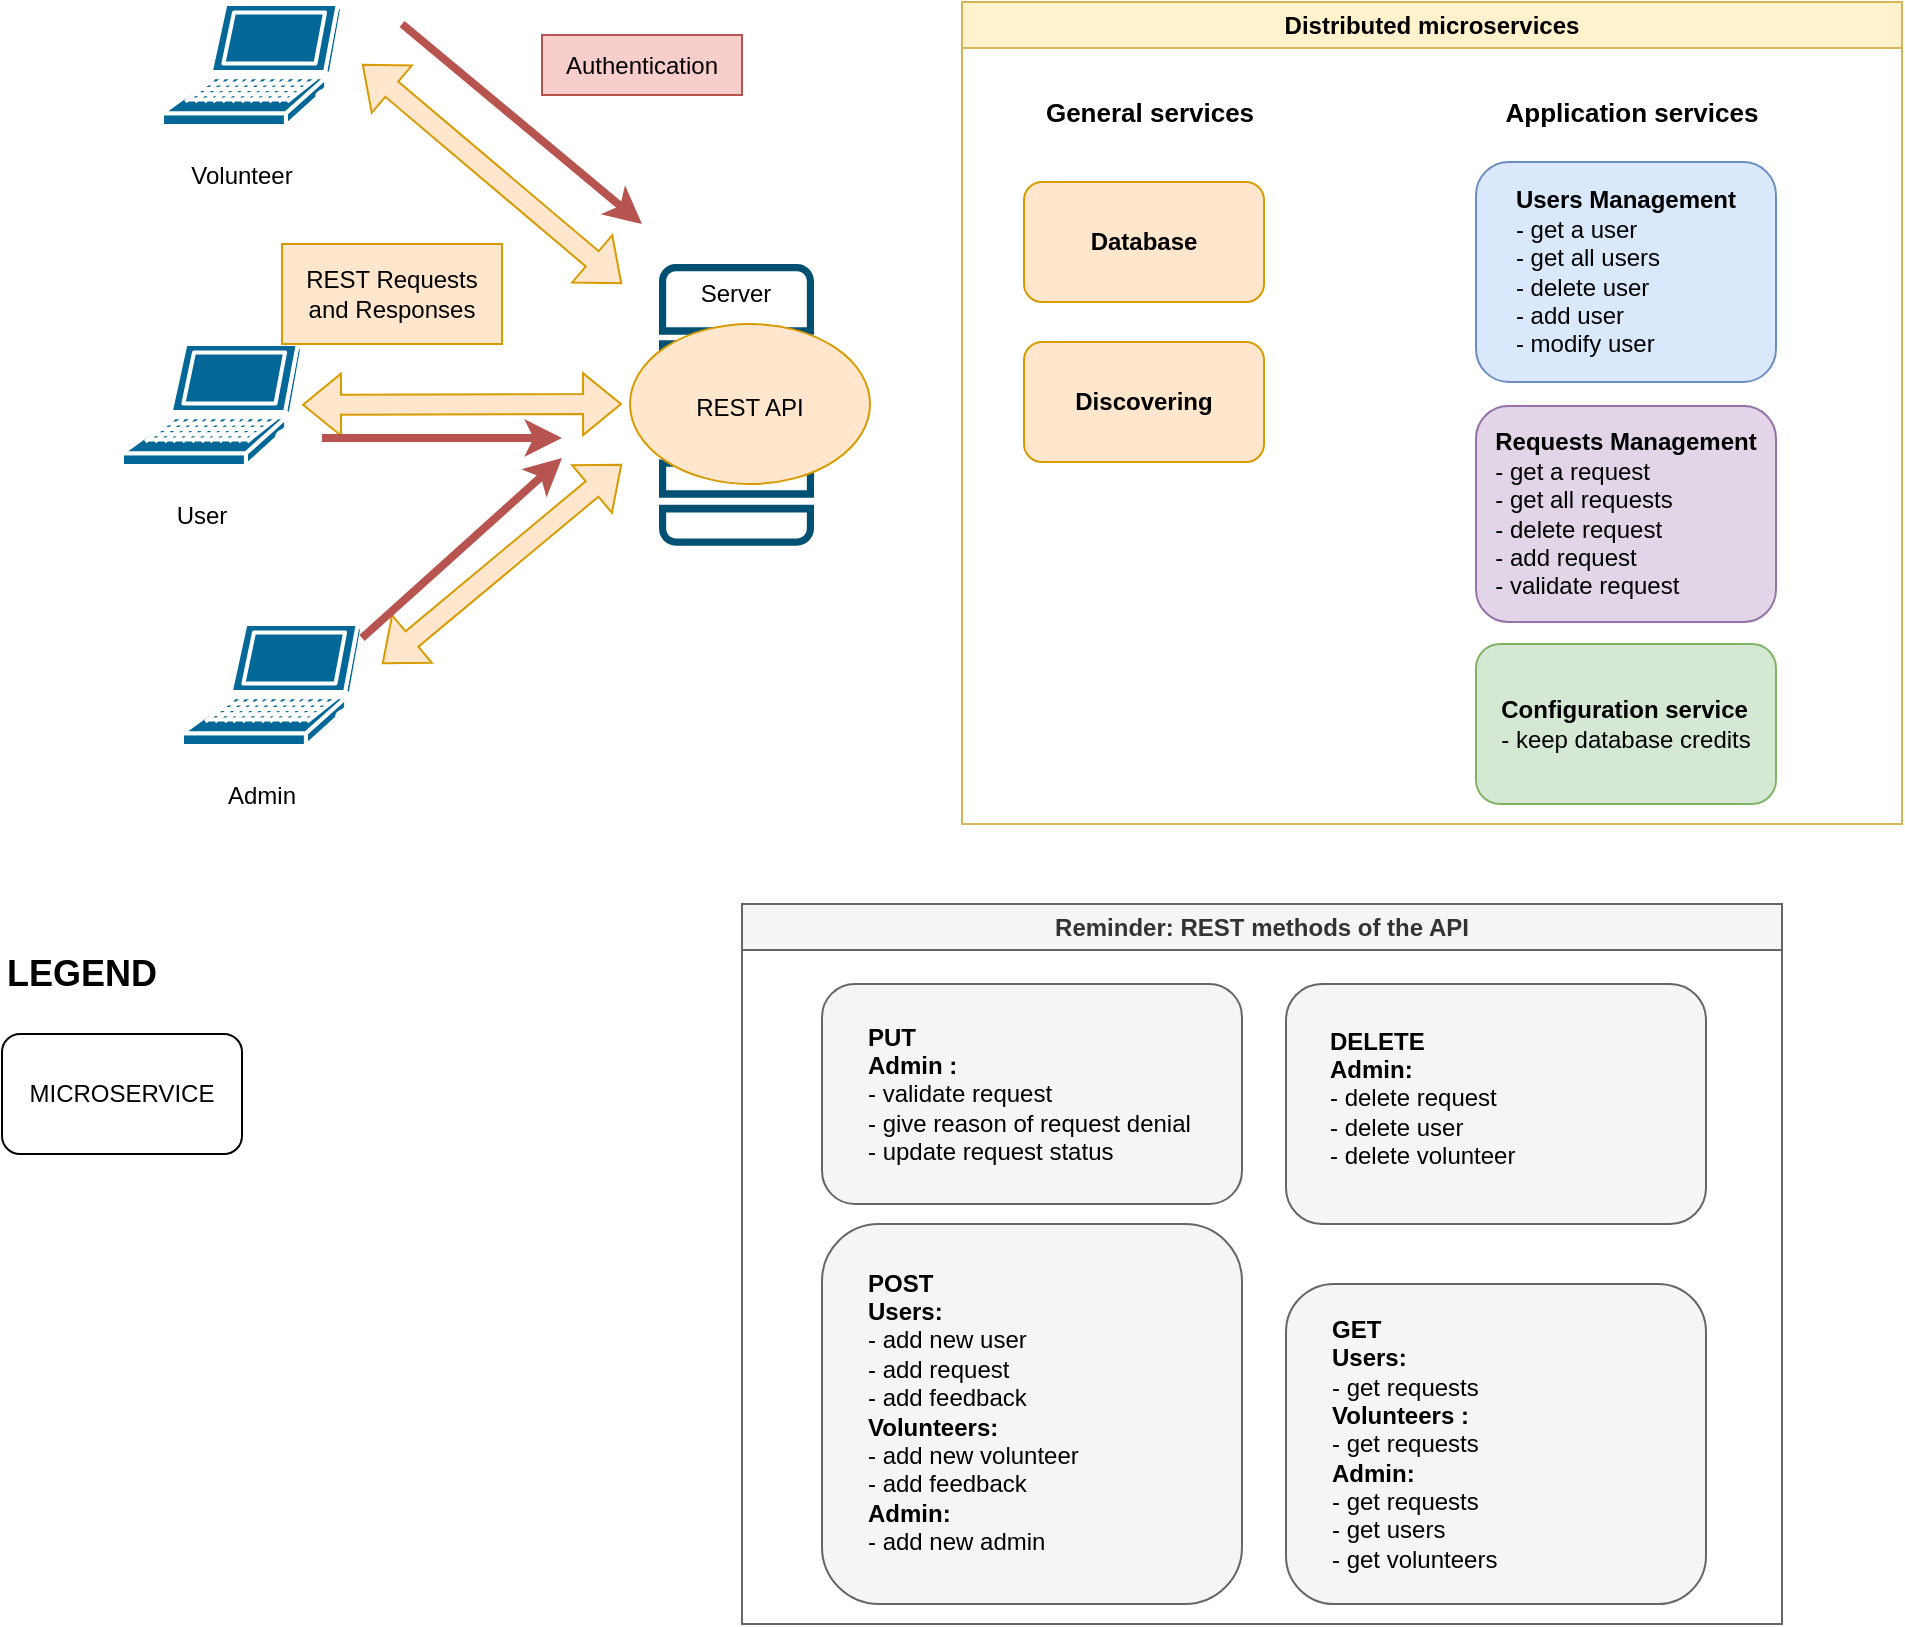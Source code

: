<mxfile version="22.1.2" type="device">
  <diagram name="Página-1" id="gXFmd8Pl4dVpZkX6u5_r">
    <mxGraphModel dx="1222" dy="798" grid="1" gridSize="10" guides="1" tooltips="1" connect="1" arrows="1" fold="1" page="1" pageScale="1" pageWidth="827" pageHeight="1169" math="0" shadow="0">
      <root>
        <mxCell id="0" />
        <mxCell id="1" parent="0" />
        <mxCell id="BgC6ItMGSIDItKIl8nBi-3" value="" style="sketch=0;points=[[0.015,0.015,0],[0.985,0.015,0],[0.985,0.985,0],[0.015,0.985,0],[0.25,0,0],[0.5,0,0],[0.75,0,0],[1,0.25,0],[1,0.5,0],[1,0.75,0],[0.75,1,0],[0.5,1,0],[0.25,1,0],[0,0.75,0],[0,0.5,0],[0,0.25,0]];verticalLabelPosition=bottom;html=1;verticalAlign=top;aspect=fixed;align=center;pointerEvents=1;shape=mxgraph.cisco19.server;fillColor=#005073;strokeColor=none;" parent="1" vertex="1">
          <mxGeometry x="368.5" y="170" width="77.5" height="140.91" as="geometry" />
        </mxCell>
        <mxCell id="BgC6ItMGSIDItKIl8nBi-12" value="" style="ellipse;whiteSpace=wrap;html=1;fillColor=#ffe6cc;strokeColor=#d79b00;" parent="1" vertex="1">
          <mxGeometry x="354" y="200" width="120" height="80" as="geometry" />
        </mxCell>
        <mxCell id="BgC6ItMGSIDItKIl8nBi-2" value="" style="shape=mxgraph.cisco.computers_and_peripherals.laptop;sketch=0;html=1;pointerEvents=1;dashed=0;fillColor=#036897;strokeColor=#ffffff;strokeWidth=2;verticalLabelPosition=bottom;verticalAlign=top;align=center;outlineConnect=0;" parent="1" vertex="1">
          <mxGeometry x="100" y="210" width="90" height="61" as="geometry" />
        </mxCell>
        <mxCell id="BgC6ItMGSIDItKIl8nBi-5" value="User" style="text;html=1;strokeColor=none;fillColor=none;align=center;verticalAlign=middle;whiteSpace=wrap;rounded=0;" parent="1" vertex="1">
          <mxGeometry x="110" y="280.91" width="60" height="30" as="geometry" />
        </mxCell>
        <mxCell id="BgC6ItMGSIDItKIl8nBi-6" value="REST API" style="text;html=1;strokeColor=none;fillColor=none;align=center;verticalAlign=middle;whiteSpace=wrap;rounded=0;" parent="1" vertex="1">
          <mxGeometry x="384" y="227" width="60" height="30" as="geometry" />
        </mxCell>
        <mxCell id="BgC6ItMGSIDItKIl8nBi-7" value="" style="shape=mxgraph.cisco.computers_and_peripherals.laptop;sketch=0;html=1;pointerEvents=1;dashed=0;fillColor=#036897;strokeColor=#ffffff;strokeWidth=2;verticalLabelPosition=bottom;verticalAlign=top;align=center;outlineConnect=0;" parent="1" vertex="1">
          <mxGeometry x="120" y="40" width="90" height="61" as="geometry" />
        </mxCell>
        <mxCell id="BgC6ItMGSIDItKIl8nBi-8" value="Volunteer" style="text;html=1;strokeColor=none;fillColor=none;align=center;verticalAlign=middle;whiteSpace=wrap;rounded=0;" parent="1" vertex="1">
          <mxGeometry x="130" y="110.91" width="60" height="30" as="geometry" />
        </mxCell>
        <mxCell id="BgC6ItMGSIDItKIl8nBi-9" value="" style="shape=mxgraph.cisco.computers_and_peripherals.laptop;sketch=0;html=1;pointerEvents=1;dashed=0;fillColor=#036897;strokeColor=#ffffff;strokeWidth=2;verticalLabelPosition=bottom;verticalAlign=top;align=center;outlineConnect=0;" parent="1" vertex="1">
          <mxGeometry x="130" y="350" width="90" height="61" as="geometry" />
        </mxCell>
        <mxCell id="BgC6ItMGSIDItKIl8nBi-10" value="Admin" style="text;html=1;strokeColor=none;fillColor=none;align=center;verticalAlign=middle;whiteSpace=wrap;rounded=0;" parent="1" vertex="1">
          <mxGeometry x="140" y="420.91" width="60" height="30" as="geometry" />
        </mxCell>
        <mxCell id="BgC6ItMGSIDItKIl8nBi-17" value="" style="rounded=1;whiteSpace=wrap;html=1;fillColor=#f5f5f5;strokeColor=#666666;fontColor=#333333;" parent="1" vertex="1">
          <mxGeometry x="450" y="530" width="210" height="110" as="geometry" />
        </mxCell>
        <mxCell id="BgC6ItMGSIDItKIl8nBi-18" value="&lt;b&gt;PUT&lt;/b&gt;&amp;nbsp;&lt;br&gt;&lt;b&gt;Admin :&amp;nbsp;&lt;/b&gt;&amp;nbsp;&lt;br style=&quot;border-color: var(--border-color);&quot;&gt;- validate request&lt;br&gt;- give reason of request denial&amp;nbsp;&lt;br&gt;- update request status" style="text;html=1;strokeColor=none;fillColor=none;align=left;verticalAlign=middle;whiteSpace=wrap;rounded=0;" parent="1" vertex="1">
          <mxGeometry x="471" y="540.91" width="170" height="89.09" as="geometry" />
        </mxCell>
        <mxCell id="BgC6ItMGSIDItKIl8nBi-26" value="" style="shape=flexArrow;endArrow=classic;startArrow=classic;html=1;rounded=0;fillColor=#ffe6cc;strokeColor=#d79b00;" parent="1" source="BgC6ItMGSIDItKIl8nBi-2" edge="1">
          <mxGeometry width="100" height="100" relative="1" as="geometry">
            <mxPoint x="202" y="300" as="sourcePoint" />
            <mxPoint x="350" y="240" as="targetPoint" />
          </mxGeometry>
        </mxCell>
        <mxCell id="BgC6ItMGSIDItKIl8nBi-27" value="" style="shape=flexArrow;endArrow=classic;startArrow=classic;html=1;rounded=0;fillColor=#ffe6cc;strokeColor=#d79b00;" parent="1" edge="1">
          <mxGeometry width="100" height="100" relative="1" as="geometry">
            <mxPoint x="230" y="370" as="sourcePoint" />
            <mxPoint x="350" y="270" as="targetPoint" />
          </mxGeometry>
        </mxCell>
        <mxCell id="BgC6ItMGSIDItKIl8nBi-28" value="" style="shape=flexArrow;endArrow=classic;startArrow=classic;html=1;rounded=0;fillColor=#ffe6cc;strokeColor=#d79b00;" parent="1" edge="1">
          <mxGeometry width="100" height="100" relative="1" as="geometry">
            <mxPoint x="220" y="70" as="sourcePoint" />
            <mxPoint x="350" y="180" as="targetPoint" />
          </mxGeometry>
        </mxCell>
        <mxCell id="BgC6ItMGSIDItKIl8nBi-38" value="Server" style="text;html=1;strokeColor=none;fillColor=none;align=center;verticalAlign=middle;whiteSpace=wrap;rounded=0;" parent="1" vertex="1">
          <mxGeometry x="377.25" y="170" width="60" height="30" as="geometry" />
        </mxCell>
        <mxCell id="OEpU-deIh2kAZYTxQja9-1" value="REST Requests and Responses" style="text;html=1;strokeColor=#d79b00;fillColor=#ffe6cc;align=center;verticalAlign=middle;whiteSpace=wrap;rounded=0;" parent="1" vertex="1">
          <mxGeometry x="180" y="160" width="110" height="50" as="geometry" />
        </mxCell>
        <mxCell id="OEpU-deIh2kAZYTxQja9-2" value="" style="endArrow=classic;html=1;rounded=0;fillColor=#f8cecc;strokeColor=#b85450;strokeWidth=4;" parent="1" edge="1">
          <mxGeometry width="50" height="50" relative="1" as="geometry">
            <mxPoint x="220" y="357" as="sourcePoint" />
            <mxPoint x="320" y="267" as="targetPoint" />
          </mxGeometry>
        </mxCell>
        <mxCell id="OEpU-deIh2kAZYTxQja9-4" value="Authentication" style="text;html=1;strokeColor=#b85450;fillColor=#f8cecc;align=center;verticalAlign=middle;whiteSpace=wrap;rounded=0;" parent="1" vertex="1">
          <mxGeometry x="310" y="55.5" width="100" height="30" as="geometry" />
        </mxCell>
        <mxCell id="OEpU-deIh2kAZYTxQja9-5" value="" style="rounded=1;whiteSpace=wrap;html=1;fillColor=#f5f5f5;strokeColor=#666666;fontColor=#333333;" parent="1" vertex="1">
          <mxGeometry x="450" y="650" width="210" height="190" as="geometry" />
        </mxCell>
        <mxCell id="OEpU-deIh2kAZYTxQja9-6" value="&lt;b&gt;POST&lt;/b&gt;&lt;br&gt;&lt;b&gt;Users:&lt;/b&gt;&lt;br&gt;-&amp;nbsp;add new user&lt;br&gt;- add request&lt;br&gt;- add feedback&amp;nbsp;&lt;br style=&quot;border-color: var(--border-color);&quot;&gt;&lt;b&gt;Volunteers:&amp;nbsp;&lt;/b&gt;&lt;br&gt;- add new volunteer&amp;nbsp;&lt;br&gt;- add feedback&amp;nbsp;&lt;br&gt;&lt;b&gt;Admin:&amp;nbsp;&lt;br&gt;&lt;/b&gt;- add new admin&amp;nbsp;&lt;br style=&quot;border-color: var(--border-color);&quot;&gt;" style="text;html=1;align=left;verticalAlign=middle;whiteSpace=wrap;rounded=0;" parent="1" vertex="1">
          <mxGeometry x="471" y="664.91" width="170" height="159.09" as="geometry" />
        </mxCell>
        <mxCell id="OEpU-deIh2kAZYTxQja9-7" value="" style="rounded=1;whiteSpace=wrap;html=1;fillColor=#f5f5f5;strokeColor=#666666;fontColor=#333333;" parent="1" vertex="1">
          <mxGeometry x="682" y="530" width="210" height="120" as="geometry" />
        </mxCell>
        <mxCell id="OEpU-deIh2kAZYTxQja9-8" value="&lt;b&gt;DELETE&lt;/b&gt;&lt;br&gt;&lt;b&gt;Admin:&lt;/b&gt;&lt;br&gt;- delete request&lt;br&gt;- delete user&lt;br&gt;- delete volunteer" style="text;html=1;strokeColor=none;fillColor=none;align=left;verticalAlign=middle;whiteSpace=wrap;rounded=0;" parent="1" vertex="1">
          <mxGeometry x="702" y="543" width="170" height="87" as="geometry" />
        </mxCell>
        <mxCell id="OEpU-deIh2kAZYTxQja9-9" value="" style="rounded=1;whiteSpace=wrap;html=1;fillColor=#f5f5f5;strokeColor=#666666;fontColor=#333333;" parent="1" vertex="1">
          <mxGeometry x="682" y="680" width="210" height="160" as="geometry" />
        </mxCell>
        <mxCell id="OEpU-deIh2kAZYTxQja9-10" value="&lt;b&gt;GET&lt;br&gt;Users:&amp;nbsp;&lt;/b&gt;&lt;br&gt;- get requests&amp;nbsp;&lt;br&gt;&lt;b&gt;Volunteers :&amp;nbsp;&lt;/b&gt;&lt;br&gt;- get requests&amp;nbsp;&lt;br style=&quot;border-color: var(--border-color);&quot;&gt;&lt;b&gt;Admin:&amp;nbsp;&lt;br&gt;&lt;/b&gt;- get requests&amp;nbsp;&lt;br&gt;- get users&lt;br&gt;- get volunteers" style="text;html=1;align=left;verticalAlign=middle;whiteSpace=wrap;rounded=0;" parent="1" vertex="1">
          <mxGeometry x="703" y="700.91" width="170" height="119.09" as="geometry" />
        </mxCell>
        <mxCell id="7OMzvZL8GsMiW6_qANO9-1" value="MICROSERVICE" style="rounded=1;whiteSpace=wrap;html=1;" parent="1" vertex="1">
          <mxGeometry x="40" y="555" width="120" height="60" as="geometry" />
        </mxCell>
        <mxCell id="7OMzvZL8GsMiW6_qANO9-2" value="&lt;font style=&quot;font-size: 18px;&quot;&gt;LEGEND&lt;/font&gt;" style="text;html=1;strokeColor=none;fillColor=none;align=center;verticalAlign=middle;whiteSpace=wrap;rounded=0;fontStyle=1" parent="1" vertex="1">
          <mxGeometry x="50" y="510" width="60" height="30" as="geometry" />
        </mxCell>
        <mxCell id="7OMzvZL8GsMiW6_qANO9-3" value="&lt;b&gt;Discovering&lt;/b&gt;" style="rounded=1;whiteSpace=wrap;html=1;fillColor=#ffe6cc;strokeColor=#d79b00;" parent="1" vertex="1">
          <mxGeometry x="551" y="209" width="120" height="60" as="geometry" />
        </mxCell>
        <mxCell id="7OMzvZL8GsMiW6_qANO9-4" value="&lt;b&gt;Database&lt;/b&gt;" style="rounded=1;whiteSpace=wrap;html=1;fillColor=#ffe6cc;strokeColor=#d79b00;" parent="1" vertex="1">
          <mxGeometry x="551" y="129" width="120" height="60" as="geometry" />
        </mxCell>
        <mxCell id="7OMzvZL8GsMiW6_qANO9-8" value="Reminder: REST methods of the API" style="swimlane;whiteSpace=wrap;html=1;fillColor=#f5f5f5;fontColor=#333333;strokeColor=#666666;" parent="1" vertex="1">
          <mxGeometry x="410" y="490" width="520" height="360" as="geometry" />
        </mxCell>
        <mxCell id="7OMzvZL8GsMiW6_qANO9-9" value="&lt;b&gt;&lt;font style=&quot;font-size: 13px;&quot;&gt;General services&lt;/font&gt;&lt;/b&gt;" style="text;html=1;strokeColor=none;fillColor=none;align=center;verticalAlign=middle;whiteSpace=wrap;rounded=0;" parent="1" vertex="1">
          <mxGeometry x="559" y="79" width="110" height="30" as="geometry" />
        </mxCell>
        <mxCell id="7OMzvZL8GsMiW6_qANO9-29" value="" style="endArrow=classic;html=1;rounded=0;fillColor=#f8cecc;strokeColor=#b85450;strokeWidth=4;" parent="1" edge="1">
          <mxGeometry width="50" height="50" relative="1" as="geometry">
            <mxPoint x="240" y="50" as="sourcePoint" />
            <mxPoint x="360" y="150" as="targetPoint" />
          </mxGeometry>
        </mxCell>
        <mxCell id="7OMzvZL8GsMiW6_qANO9-31" value="" style="endArrow=classic;html=1;rounded=0;fillColor=#f8cecc;strokeColor=#b85450;strokeWidth=4;" parent="1" edge="1">
          <mxGeometry width="50" height="50" relative="1" as="geometry">
            <mxPoint x="200" y="257" as="sourcePoint" />
            <mxPoint x="320" y="257" as="targetPoint" />
          </mxGeometry>
        </mxCell>
        <mxCell id="7OMzvZL8GsMiW6_qANO9-37" value="Distributed microservices" style="swimlane;whiteSpace=wrap;html=1;fillColor=#fff2cc;strokeColor=#d6b656;" parent="1" vertex="1">
          <mxGeometry x="520" y="39" width="470" height="411" as="geometry" />
        </mxCell>
        <mxCell id="7OMzvZL8GsMiW6_qANO9-33" value="&lt;div style=&quot;text-align: left;&quot;&gt;&lt;span style=&quot;background-color: initial;&quot;&gt;&lt;b&gt;Users Management&lt;/b&gt;&lt;/span&gt;&lt;/div&gt;&lt;div style=&quot;text-align: left;&quot;&gt;&lt;span style=&quot;background-color: initial;&quot;&gt;- get a user&lt;/span&gt;&lt;/div&gt;&lt;div style=&quot;text-align: left;&quot;&gt;&lt;span style=&quot;background-color: initial;&quot;&gt;- get all users&lt;/span&gt;&lt;/div&gt;&lt;div style=&quot;text-align: left;&quot;&gt;&lt;span style=&quot;background-color: initial;&quot;&gt;- delete user&lt;/span&gt;&lt;/div&gt;&lt;div style=&quot;text-align: left;&quot;&gt;&lt;span style=&quot;background-color: initial;&quot;&gt;- add user&lt;/span&gt;&lt;/div&gt;&lt;div style=&quot;text-align: left;&quot;&gt;&lt;span style=&quot;background-color: initial;&quot;&gt;- modify user&lt;/span&gt;&lt;/div&gt;" style="rounded=1;whiteSpace=wrap;html=1;fillColor=#dae8fc;strokeColor=#6c8ebf;" parent="7OMzvZL8GsMiW6_qANO9-37" vertex="1">
          <mxGeometry x="257" y="80" width="150" height="110" as="geometry" />
        </mxCell>
        <mxCell id="oHwHor7oDIWWr1GPhA6g-5" value="&lt;b&gt;&lt;font style=&quot;font-size: 13px;&quot;&gt;Application services&lt;/font&gt;&lt;/b&gt;" style="text;html=1;strokeColor=none;fillColor=none;align=center;verticalAlign=middle;whiteSpace=wrap;rounded=0;" parent="7OMzvZL8GsMiW6_qANO9-37" vertex="1">
          <mxGeometry x="250" y="40" width="170" height="30" as="geometry" />
        </mxCell>
        <mxCell id="oHwHor7oDIWWr1GPhA6g-3" value="&lt;div style=&quot;text-align: left;&quot;&gt;&lt;span style=&quot;background-color: initial;&quot;&gt;&lt;b&gt;Configuration service&lt;/b&gt;&lt;/span&gt;&lt;/div&gt;&lt;div style=&quot;text-align: left;&quot;&gt;- keep database credits&lt;/div&gt;" style="rounded=1;whiteSpace=wrap;html=1;fillColor=#d5e8d4;strokeColor=#82b366;" parent="7OMzvZL8GsMiW6_qANO9-37" vertex="1">
          <mxGeometry x="257" y="321" width="150" height="80" as="geometry" />
        </mxCell>
        <mxCell id="oHwHor7oDIWWr1GPhA6g-2" value="&lt;div style=&quot;text-align: left;&quot;&gt;&lt;span style=&quot;background-color: initial;&quot;&gt;&lt;b&gt;Requests Management&lt;/b&gt;&lt;/span&gt;&lt;/div&gt;&lt;div style=&quot;text-align: left;&quot;&gt;&lt;span style=&quot;background-color: initial;&quot;&gt;- get a request&lt;/span&gt;&lt;/div&gt;&lt;div style=&quot;text-align: left;&quot;&gt;&lt;span style=&quot;background-color: initial;&quot;&gt;- get all requests&lt;/span&gt;&lt;/div&gt;&lt;div style=&quot;text-align: left;&quot;&gt;&lt;span style=&quot;background-color: initial;&quot;&gt;- delete request&lt;/span&gt;&lt;/div&gt;&lt;div style=&quot;text-align: left;&quot;&gt;&lt;span style=&quot;background-color: initial;&quot;&gt;- add request&lt;/span&gt;&lt;/div&gt;&lt;div style=&quot;text-align: left;&quot;&gt;&lt;span style=&quot;background-color: initial;&quot;&gt;- validate request&lt;/span&gt;&lt;/div&gt;" style="rounded=1;whiteSpace=wrap;html=1;fillColor=#e1d5e7;strokeColor=#9673a6;" parent="7OMzvZL8GsMiW6_qANO9-37" vertex="1">
          <mxGeometry x="257" y="202" width="150" height="108" as="geometry" />
        </mxCell>
      </root>
    </mxGraphModel>
  </diagram>
</mxfile>

